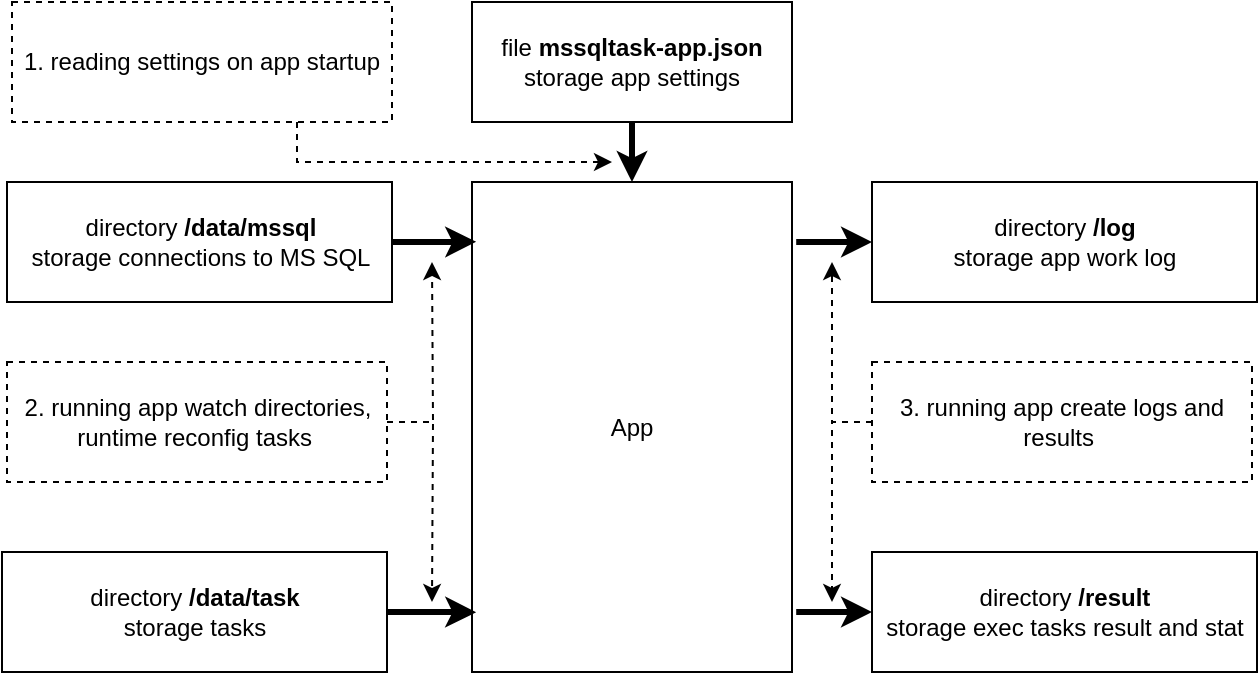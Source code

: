 <mxfile>
    <diagram id="82-fDM3_nhSY6ZpCgsT7" name="Page-1">
        <mxGraphModel dx="1058" dy="383" grid="1" gridSize="10" guides="1" tooltips="1" connect="1" arrows="1" fold="1" page="1" pageScale="1" pageWidth="1169" pageHeight="827" math="0" shadow="0">
            <root>
                <mxCell id="0"/>
                <mxCell id="1" parent="0"/>
                <mxCell id="3" value="App" style="rounded=0;whiteSpace=wrap;html=1;" vertex="1" parent="1">
                    <mxGeometry x="250" y="160" width="160" height="245" as="geometry"/>
                </mxCell>
                <mxCell id="23" style="edgeStyle=orthogonalEdgeStyle;rounded=0;orthogonalLoop=1;jettySize=auto;html=1;exitX=1;exitY=0.5;exitDx=0;exitDy=0;entryX=0.013;entryY=0.122;entryDx=0;entryDy=0;entryPerimeter=0;strokeWidth=3;" edge="1" parent="1" source="5" target="3">
                    <mxGeometry relative="1" as="geometry"/>
                </mxCell>
                <mxCell id="5" value="directory &lt;b&gt;/data/mssql&lt;/b&gt;&lt;br&gt;storage connections to MS SQL" style="rounded=0;whiteSpace=wrap;html=1;" vertex="1" parent="1">
                    <mxGeometry x="17.5" y="160" width="192.5" height="60" as="geometry"/>
                </mxCell>
                <mxCell id="20" style="edgeStyle=orthogonalEdgeStyle;rounded=0;orthogonalLoop=1;jettySize=auto;html=1;exitX=1;exitY=0.5;exitDx=0;exitDy=0;entryX=0.013;entryY=0.878;entryDx=0;entryDy=0;entryPerimeter=0;strokeWidth=3;" edge="1" parent="1" source="6" target="3">
                    <mxGeometry relative="1" as="geometry"/>
                </mxCell>
                <mxCell id="6" value="directory &lt;b&gt;/data/task&lt;/b&gt;&lt;br&gt;storage tasks" style="rounded=0;whiteSpace=wrap;html=1;" vertex="1" parent="1">
                    <mxGeometry x="15" y="345" width="192.5" height="60" as="geometry"/>
                </mxCell>
                <mxCell id="28" style="edgeStyle=orthogonalEdgeStyle;rounded=0;orthogonalLoop=1;jettySize=auto;html=1;exitX=0;exitY=0.5;exitDx=0;exitDy=0;strokeWidth=3;entryX=1.013;entryY=0.122;entryDx=0;entryDy=0;entryPerimeter=0;startArrow=classic;startFill=1;endArrow=none;endFill=0;" edge="1" parent="1" source="7" target="3">
                    <mxGeometry relative="1" as="geometry">
                        <mxPoint x="420" y="190" as="targetPoint"/>
                    </mxGeometry>
                </mxCell>
                <mxCell id="7" value="directory &lt;b&gt;/log&lt;/b&gt;&lt;br&gt;storage app work log" style="rounded=0;whiteSpace=wrap;html=1;" vertex="1" parent="1">
                    <mxGeometry x="450" y="160" width="192.5" height="60" as="geometry"/>
                </mxCell>
                <mxCell id="29" style="edgeStyle=orthogonalEdgeStyle;rounded=0;orthogonalLoop=1;jettySize=auto;html=1;exitX=0;exitY=0.5;exitDx=0;exitDy=0;entryX=1.013;entryY=0.878;entryDx=0;entryDy=0;entryPerimeter=0;startArrow=classic;startFill=1;endArrow=none;endFill=0;strokeWidth=3;" edge="1" parent="1" source="8" target="3">
                    <mxGeometry relative="1" as="geometry"/>
                </mxCell>
                <mxCell id="8" value="directory &lt;b&gt;/result&lt;/b&gt;&lt;br&gt;storage exec tasks result and stat" style="rounded=0;whiteSpace=wrap;html=1;" vertex="1" parent="1">
                    <mxGeometry x="450" y="345" width="192.5" height="60" as="geometry"/>
                </mxCell>
                <mxCell id="15" style="edgeStyle=orthogonalEdgeStyle;rounded=0;orthogonalLoop=1;jettySize=auto;html=1;exitX=0.5;exitY=1;exitDx=0;exitDy=0;entryX=0.5;entryY=0;entryDx=0;entryDy=0;strokeWidth=3;" edge="1" parent="1" source="10" target="3">
                    <mxGeometry relative="1" as="geometry"/>
                </mxCell>
                <mxCell id="10" value="file &lt;b&gt;mssqltask-app.json&lt;/b&gt;&lt;br&gt;storage app settings" style="rounded=0;whiteSpace=wrap;html=1;" vertex="1" parent="1">
                    <mxGeometry x="250" y="70" width="160" height="60" as="geometry"/>
                </mxCell>
                <mxCell id="27" style="edgeStyle=orthogonalEdgeStyle;rounded=0;orthogonalLoop=1;jettySize=auto;html=1;exitX=0.75;exitY=1;exitDx=0;exitDy=0;dashed=1;" edge="1" parent="1" source="17">
                    <mxGeometry relative="1" as="geometry">
                        <mxPoint x="320" y="150" as="targetPoint"/>
                        <Array as="points">
                            <mxPoint x="163" y="150"/>
                        </Array>
                    </mxGeometry>
                </mxCell>
                <mxCell id="17" value="1. reading settings on app startup" style="rounded=0;whiteSpace=wrap;html=1;dashed=1;" vertex="1" parent="1">
                    <mxGeometry x="20" y="70" width="190" height="60" as="geometry"/>
                </mxCell>
                <mxCell id="25" style="edgeStyle=orthogonalEdgeStyle;rounded=0;orthogonalLoop=1;jettySize=auto;html=1;exitX=1;exitY=0.5;exitDx=0;exitDy=0;dashed=1;" edge="1" parent="1" source="18">
                    <mxGeometry relative="1" as="geometry">
                        <mxPoint x="230" y="200" as="targetPoint"/>
                    </mxGeometry>
                </mxCell>
                <mxCell id="26" style="edgeStyle=orthogonalEdgeStyle;rounded=0;orthogonalLoop=1;jettySize=auto;html=1;exitX=1;exitY=0.5;exitDx=0;exitDy=0;dashed=1;" edge="1" parent="1" source="18">
                    <mxGeometry relative="1" as="geometry">
                        <mxPoint x="230" y="370" as="targetPoint"/>
                    </mxGeometry>
                </mxCell>
                <mxCell id="18" value="&lt;span&gt;2. running app watch directories, runtime reconfig tasks&amp;nbsp;&lt;/span&gt;" style="rounded=0;whiteSpace=wrap;html=1;dashed=1;" vertex="1" parent="1">
                    <mxGeometry x="17.5" y="250" width="190" height="60" as="geometry"/>
                </mxCell>
                <mxCell id="31" style="edgeStyle=orthogonalEdgeStyle;rounded=0;orthogonalLoop=1;jettySize=auto;html=1;exitX=0;exitY=0.5;exitDx=0;exitDy=0;startArrow=none;startFill=0;endArrow=classic;endFill=1;strokeWidth=1;dashed=1;" edge="1" parent="1" source="30">
                    <mxGeometry relative="1" as="geometry">
                        <mxPoint x="430" y="200" as="targetPoint"/>
                    </mxGeometry>
                </mxCell>
                <mxCell id="32" style="edgeStyle=orthogonalEdgeStyle;rounded=0;orthogonalLoop=1;jettySize=auto;html=1;exitX=0;exitY=0.5;exitDx=0;exitDy=0;dashed=1;startArrow=none;startFill=0;endArrow=classic;endFill=1;strokeWidth=1;" edge="1" parent="1" source="30">
                    <mxGeometry relative="1" as="geometry">
                        <mxPoint x="430" y="370" as="targetPoint"/>
                    </mxGeometry>
                </mxCell>
                <mxCell id="30" value="&lt;span&gt;3. running app create logs and results&amp;nbsp;&lt;/span&gt;" style="rounded=0;whiteSpace=wrap;html=1;dashed=1;" vertex="1" parent="1">
                    <mxGeometry x="450" y="250" width="190" height="60" as="geometry"/>
                </mxCell>
            </root>
        </mxGraphModel>
    </diagram>
</mxfile>